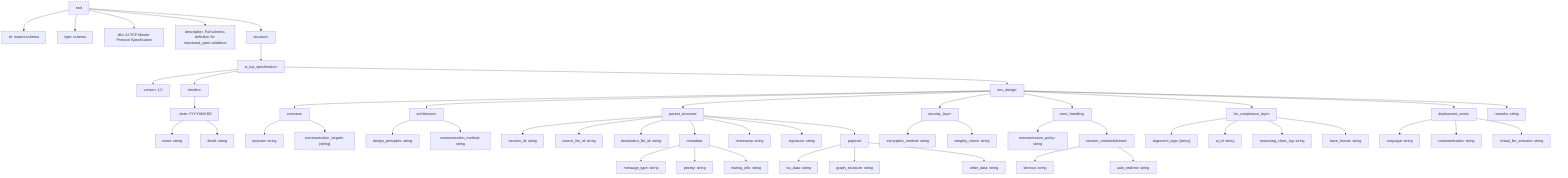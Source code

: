 flowchart TD
  root["root"]
  n0["id: master-schema"]
  root --> n0
  n1["type: schema"]
  root --> n1
  n2["title: AI-TCP Master Protocol Specification"]
  root --> n2
  n3["description: Full schema definition for structured_yaml validation"]
  root --> n3
  n4["structure:"]
  root --> n4
  n5["ai_tcp_specification:"]
  n4 --> n5
  n6["version: 1.0"]
  n5 --> n6
  n7["timeline:"]
  n5 --> n7
  n8["- date: YYYY-MM-DD"]
  n7 --> n8
  n9["event: string"]
  n8 --> n9
  n10["detail: string"]
  n8 --> n10
  n11["poc_design:"]
  n5 --> n11
  n12["overview:"]
  n11 --> n12
  n13["purpose: string"]
  n12 --> n13
  n14["communication_targets: [string]"]
  n12 --> n14
  n15["architecture:"]
  n11 --> n15
  n16["design_principles: string"]
  n15 --> n16
  n17["communication_method: string"]
  n15 --> n17
  n18["packet_structure:"]
  n11 --> n18
  n19["session_id: string"]
  n18 --> n19
  n20["source_llm_id: string"]
  n18 --> n20
  n21["destination_llm_id: string"]
  n18 --> n21
  n22["metadata:"]
  n18 --> n22
  n23["message_type: string"]
  n22 --> n23
  n24["priority: string"]
  n22 --> n24
  n25["routing_info: string"]
  n22 --> n25
  n26["timestamp: string"]
  n18 --> n26
  n27["signature: string"]
  n18 --> n27
  n28["payload:"]
  n18 --> n28
  n29["lsc_data: string"]
  n28 --> n29
  n30["graph_structure: string"]
  n28 --> n30
  n31["other_data: string"]
  n28 --> n31
  n32["security_layer:"]
  n11 --> n32
  n33["encryption_method: string"]
  n32 --> n33
  n34["integrity_check: string"]
  n32 --> n34
  n35["error_handling:"]
  n11 --> n35
  n36["retransmission_policy: string"]
  n35 --> n36
  n37["session_reestablishment:"]
  n35 --> n37
  n38["timeout: string"]
  n37 --> n38
  n39["auto_redirect: string"]
  n37 --> n39
  n40["llm_compliance_layer:"]
  n11 --> n40
  n41["alignment_tags: [string]"]
  n40 --> n41
  n42["ai_id: string"]
  n40 --> n42
  n43["reasoning_chain_log: string"]
  n40 --> n43
  n44["trace_format: string"]
  n40 --> n44
  n45["deployment_notes:"]
  n11 --> n45
  n46["language: string"]
  n45 --> n46
  n47["containerization: string"]
  n45 --> n47
  n48["virtual_llm_scenario: string"]
  n45 --> n48
  n49["remarks: string"]
  n11 --> n49